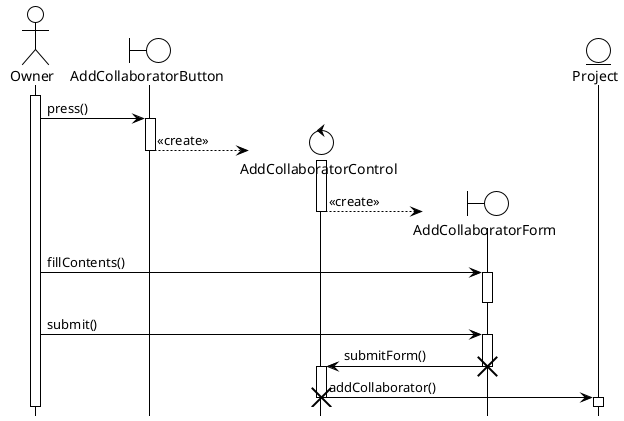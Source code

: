 @startuml AddCollaborator
!theme plain
hide footbox
actor Owner as po
boundary AddCollaboratorButton as acb
control AddCollaboratorControl as acc
boundary AddCollaboratorForm as acf
entity Project as p

activate po

po -> acb : press()
activate acb

create acc
acb --> acc : <<create>>
deactivate acb
activate acc

create acf
acc --> acf : <<create>>
deactivate acc

po -> acf : fillContents()
activate acf
deactivate acf

po -> acf : submit()
activate acf

acf -> acc : submitForm()
destroy acf
activate acc

acc -> p : addCollaborator()
destroy acc
activate p
deactivate p
@enduml
